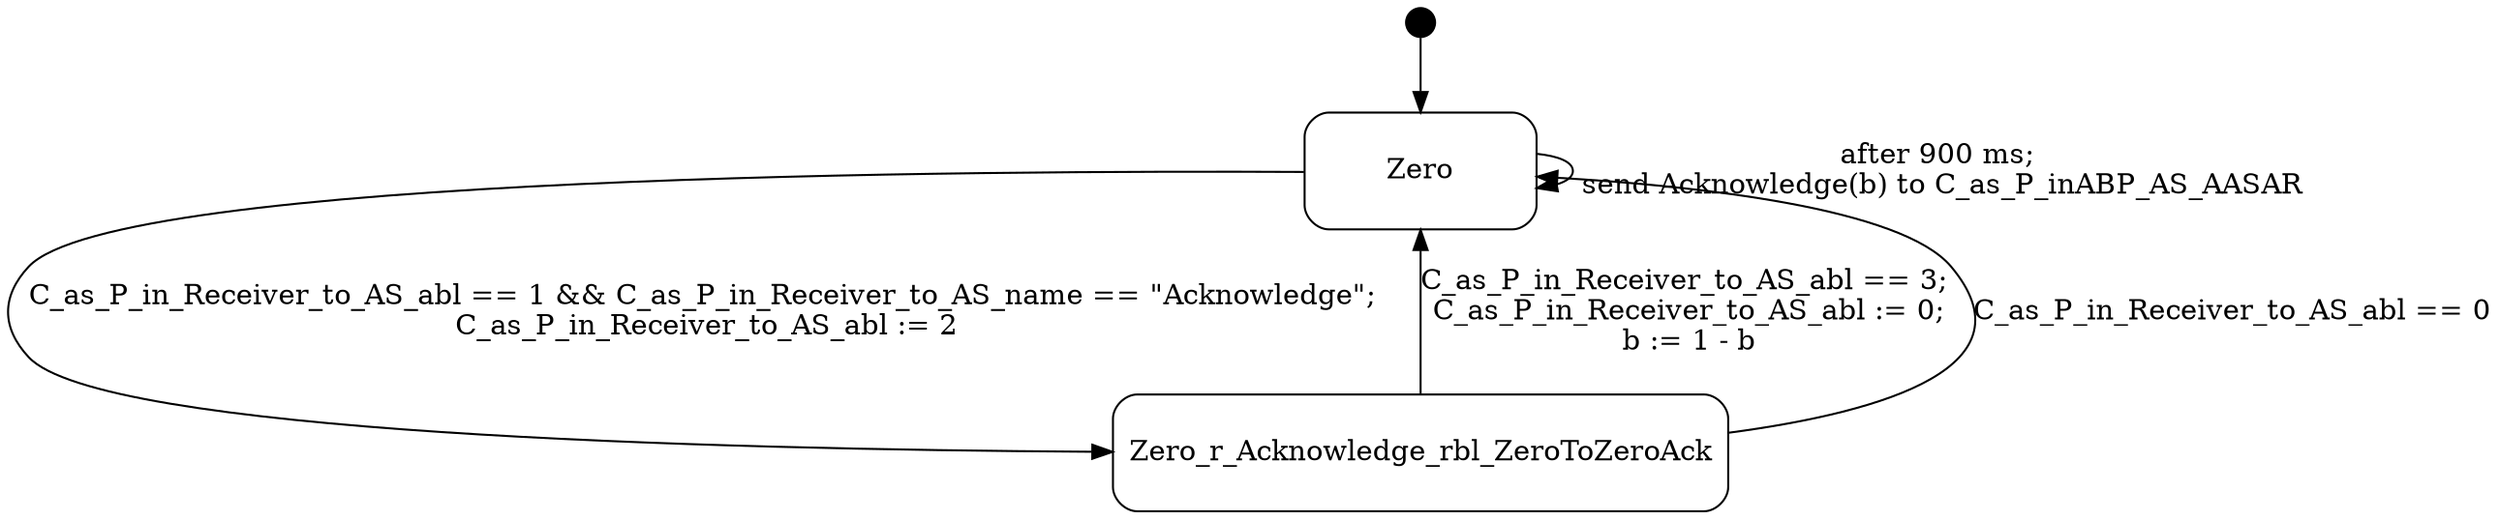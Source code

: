 digraph C_as_P_inABP_AS_AS {
  compound = true;
  rank = LR;
node [shape = "point", height = "0.2"] Zero_extra node [shape = "Mrecord", height = "0.8", width = "1.6"] Zero Zero_extra -> Zero

node [shape = "Mrecord", height = "0.8", width = "1.6"] Zero_r_Acknowledge_rbl_ZeroToZeroAck



Zero -> Zero [label = "after 900 ms;\n send Acknowledge(b) to C_as_P_inABP_AS_AASAR"];

Zero -> Zero_r_Acknowledge_rbl_ZeroToZeroAck [label = "C_as_P_in_Receiver_to_AS_abl == 1 && C_as_P_in_Receiver_to_AS_name == \"Acknowledge\";\n C_as_P_in_Receiver_to_AS_abl := 2"];

Zero_r_Acknowledge_rbl_ZeroToZeroAck -> Zero [label = "C_as_P_in_Receiver_to_AS_abl == 3;\n C_as_P_in_Receiver_to_AS_abl := 0;\n b := 1 - b"];

Zero_r_Acknowledge_rbl_ZeroToZeroAck -> Zero [label = "C_as_P_in_Receiver_to_AS_abl == 0"];

}
